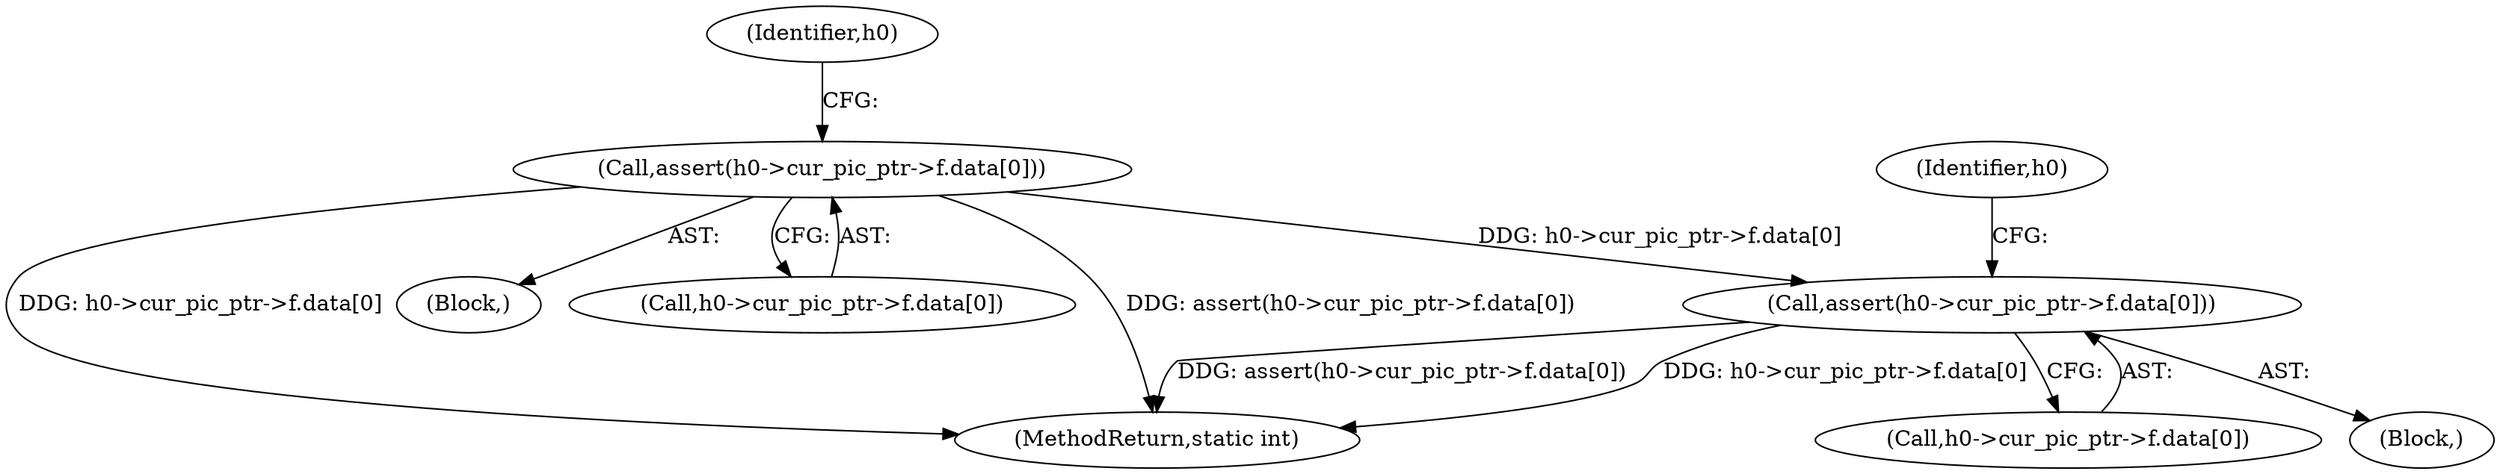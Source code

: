 digraph "0_FFmpeg_29ffeef5e73b8f41ff3a3f2242d356759c66f91f@API" {
"1001711" [label="(Call,assert(h0->cur_pic_ptr->f.data[0]))"];
"1001271" [label="(Call,assert(h0->cur_pic_ptr->f.data[0]))"];
"1001711" [label="(Call,assert(h0->cur_pic_ptr->f.data[0]))"];
"1001285" [label="(Identifier,h0)"];
"1003426" [label="(MethodReturn,static int)"];
"1001271" [label="(Call,assert(h0->cur_pic_ptr->f.data[0]))"];
"1001266" [label="(Block,)"];
"1001706" [label="(Block,)"];
"1001272" [label="(Call,h0->cur_pic_ptr->f.data[0])"];
"1001712" [label="(Call,h0->cur_pic_ptr->f.data[0])"];
"1001725" [label="(Identifier,h0)"];
"1001711" -> "1001706"  [label="AST: "];
"1001711" -> "1001712"  [label="CFG: "];
"1001712" -> "1001711"  [label="AST: "];
"1001725" -> "1001711"  [label="CFG: "];
"1001711" -> "1003426"  [label="DDG: h0->cur_pic_ptr->f.data[0]"];
"1001711" -> "1003426"  [label="DDG: assert(h0->cur_pic_ptr->f.data[0])"];
"1001271" -> "1001711"  [label="DDG: h0->cur_pic_ptr->f.data[0]"];
"1001271" -> "1001266"  [label="AST: "];
"1001271" -> "1001272"  [label="CFG: "];
"1001272" -> "1001271"  [label="AST: "];
"1001285" -> "1001271"  [label="CFG: "];
"1001271" -> "1003426"  [label="DDG: assert(h0->cur_pic_ptr->f.data[0])"];
"1001271" -> "1003426"  [label="DDG: h0->cur_pic_ptr->f.data[0]"];
}
